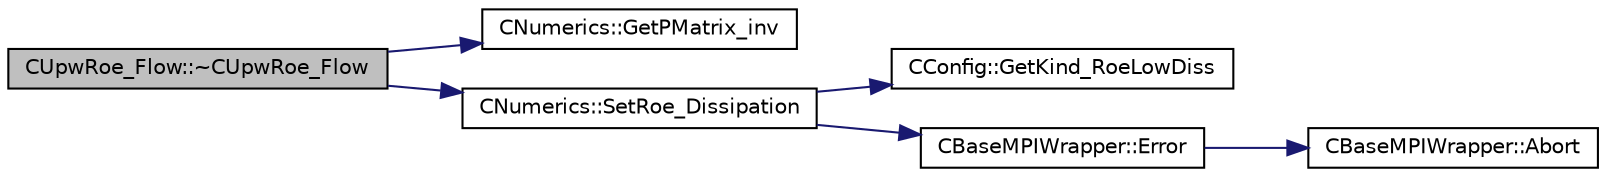digraph "CUpwRoe_Flow::~CUpwRoe_Flow"
{
  edge [fontname="Helvetica",fontsize="10",labelfontname="Helvetica",labelfontsize="10"];
  node [fontname="Helvetica",fontsize="10",shape=record];
  rankdir="LR";
  Node2 [label="CUpwRoe_Flow::~CUpwRoe_Flow",height=0.2,width=0.4,color="black", fillcolor="grey75", style="filled", fontcolor="black"];
  Node2 -> Node3 [color="midnightblue",fontsize="10",style="solid",fontname="Helvetica"];
  Node3 [label="CNumerics::GetPMatrix_inv",height=0.2,width=0.4,color="black", fillcolor="white", style="filled",URL="$class_c_numerics.html#a04a93dceeb13c4738d6c9ce357575257",tooltip="Computation of the matrix P^{-1}, this matrix diagonalize the conservative Jacobians in the form $P^{..."];
  Node2 -> Node4 [color="midnightblue",fontsize="10",style="solid",fontname="Helvetica"];
  Node4 [label="CNumerics::SetRoe_Dissipation",height=0.2,width=0.4,color="black", fillcolor="white", style="filled",URL="$class_c_numerics.html#aa3b798e3e337fbc5d36553cc875c1700",tooltip="Calculate the central/upwind blending function for a face "];
  Node4 -> Node5 [color="midnightblue",fontsize="10",style="solid",fontname="Helvetica"];
  Node5 [label="CConfig::GetKind_RoeLowDiss",height=0.2,width=0.4,color="black", fillcolor="white", style="filled",URL="$class_c_config.html#ac5bec4548aaef1effa84ad7a3a038e35",tooltip="Get the Kind of Roe Low Dissipation Scheme for Unsteady flows. "];
  Node4 -> Node6 [color="midnightblue",fontsize="10",style="solid",fontname="Helvetica"];
  Node6 [label="CBaseMPIWrapper::Error",height=0.2,width=0.4,color="black", fillcolor="white", style="filled",URL="$class_c_base_m_p_i_wrapper.html#a04457c47629bda56704e6a8804833eeb"];
  Node6 -> Node7 [color="midnightblue",fontsize="10",style="solid",fontname="Helvetica"];
  Node7 [label="CBaseMPIWrapper::Abort",height=0.2,width=0.4,color="black", fillcolor="white", style="filled",URL="$class_c_base_m_p_i_wrapper.html#a21ef5681e2acb532d345e9bab173ef07"];
}

